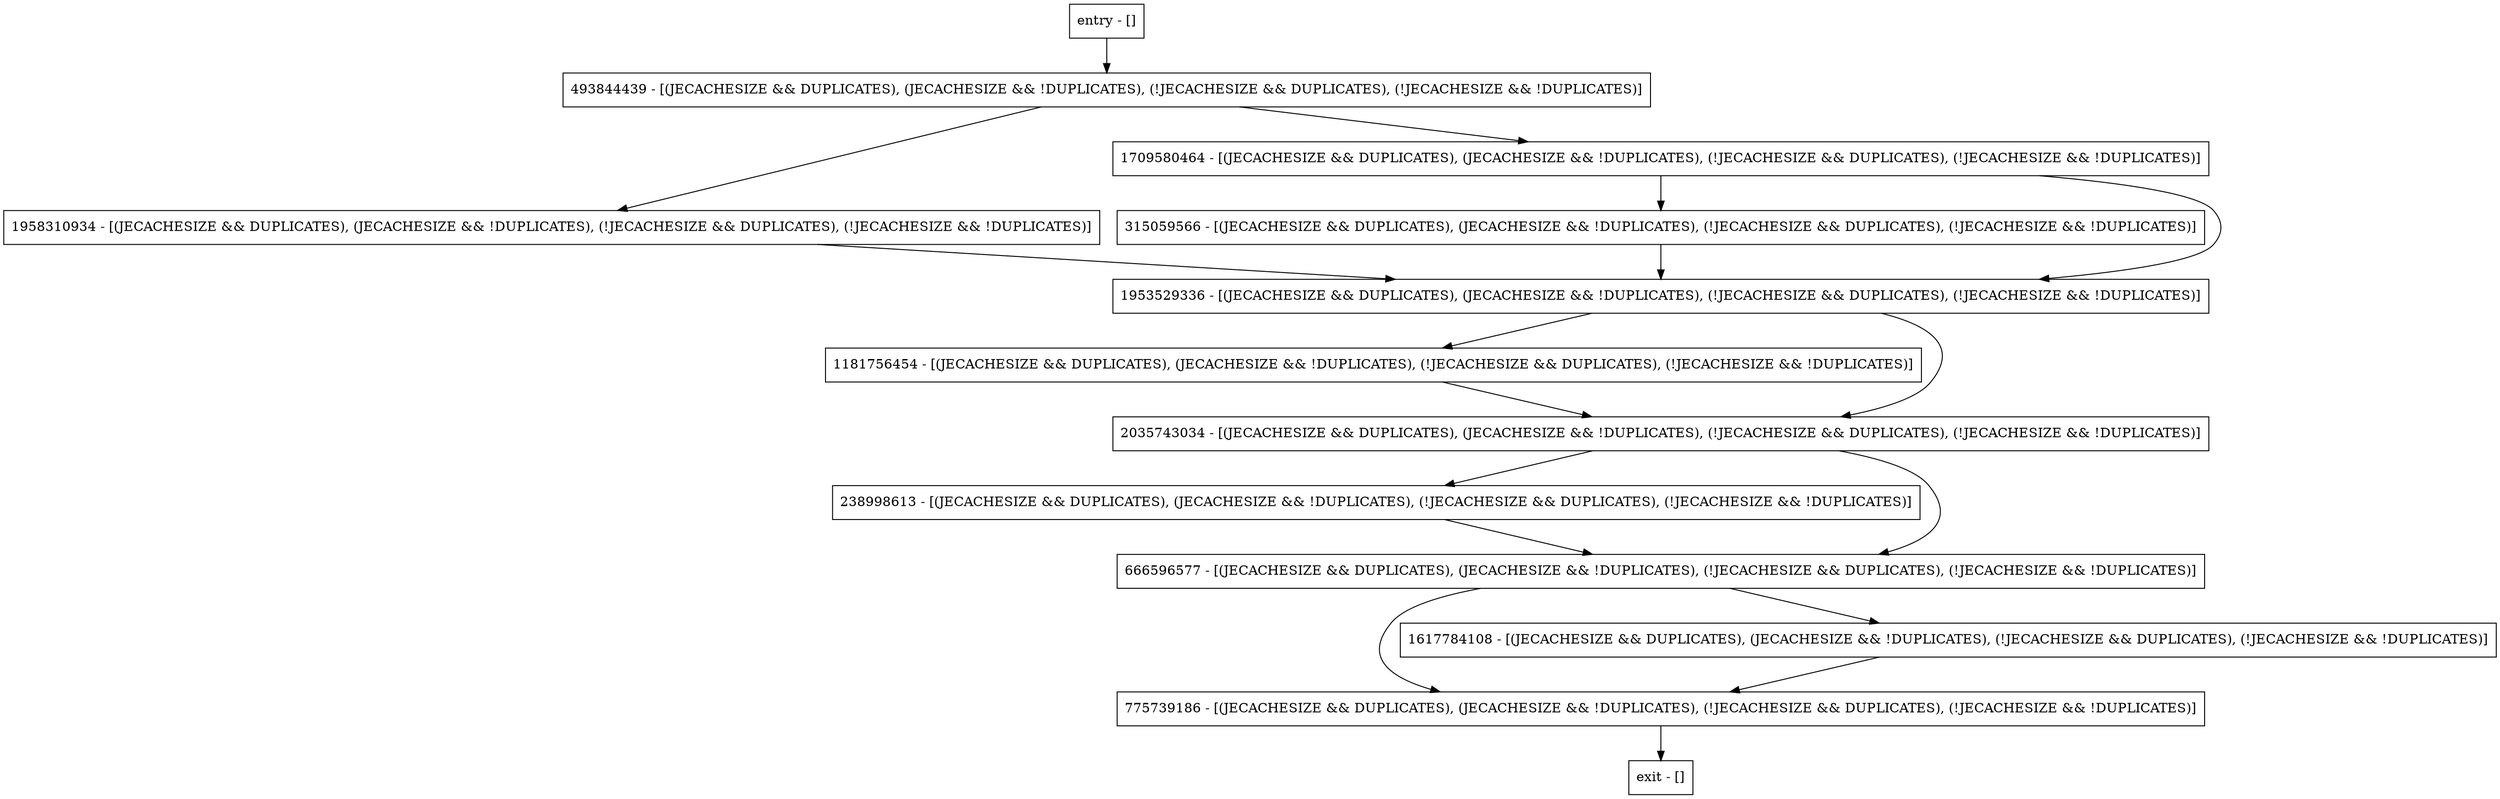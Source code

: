 digraph writeToLog {
node [shape=record];
1958310934 [label="1958310934 - [(JECACHESIZE && DUPLICATES), (JECACHESIZE && !DUPLICATES), (!JECACHESIZE && DUPLICATES), (!JECACHESIZE && !DUPLICATES)]"];
775739186 [label="775739186 - [(JECACHESIZE && DUPLICATES), (JECACHESIZE && !DUPLICATES), (!JECACHESIZE && DUPLICATES), (!JECACHESIZE && !DUPLICATES)]"];
1617784108 [label="1617784108 - [(JECACHESIZE && DUPLICATES), (JECACHESIZE && !DUPLICATES), (!JECACHESIZE && DUPLICATES), (!JECACHESIZE && !DUPLICATES)]"];
315059566 [label="315059566 - [(JECACHESIZE && DUPLICATES), (JECACHESIZE && !DUPLICATES), (!JECACHESIZE && DUPLICATES), (!JECACHESIZE && !DUPLICATES)]"];
1181756454 [label="1181756454 - [(JECACHESIZE && DUPLICATES), (JECACHESIZE && !DUPLICATES), (!JECACHESIZE && DUPLICATES), (!JECACHESIZE && !DUPLICATES)]"];
1709580464 [label="1709580464 - [(JECACHESIZE && DUPLICATES), (JECACHESIZE && !DUPLICATES), (!JECACHESIZE && DUPLICATES), (!JECACHESIZE && !DUPLICATES)]"];
238998613 [label="238998613 - [(JECACHESIZE && DUPLICATES), (JECACHESIZE && !DUPLICATES), (!JECACHESIZE && DUPLICATES), (!JECACHESIZE && !DUPLICATES)]"];
entry [label="entry - []"];
exit [label="exit - []"];
1953529336 [label="1953529336 - [(JECACHESIZE && DUPLICATES), (JECACHESIZE && !DUPLICATES), (!JECACHESIZE && DUPLICATES), (!JECACHESIZE && !DUPLICATES)]"];
666596577 [label="666596577 - [(JECACHESIZE && DUPLICATES), (JECACHESIZE && !DUPLICATES), (!JECACHESIZE && DUPLICATES), (!JECACHESIZE && !DUPLICATES)]"];
2035743034 [label="2035743034 - [(JECACHESIZE && DUPLICATES), (JECACHESIZE && !DUPLICATES), (!JECACHESIZE && DUPLICATES), (!JECACHESIZE && !DUPLICATES)]"];
493844439 [label="493844439 - [(JECACHESIZE && DUPLICATES), (JECACHESIZE && !DUPLICATES), (!JECACHESIZE && DUPLICATES), (!JECACHESIZE && !DUPLICATES)]"];
entry;
exit;
1958310934 -> 1953529336;
775739186 -> exit;
1617784108 -> 775739186;
315059566 -> 1953529336;
1181756454 -> 2035743034;
1709580464 -> 1953529336;
1709580464 -> 315059566;
238998613 -> 666596577;
entry -> 493844439;
1953529336 -> 2035743034;
1953529336 -> 1181756454;
666596577 -> 775739186;
666596577 -> 1617784108;
2035743034 -> 666596577;
2035743034 -> 238998613;
493844439 -> 1958310934;
493844439 -> 1709580464;
}
